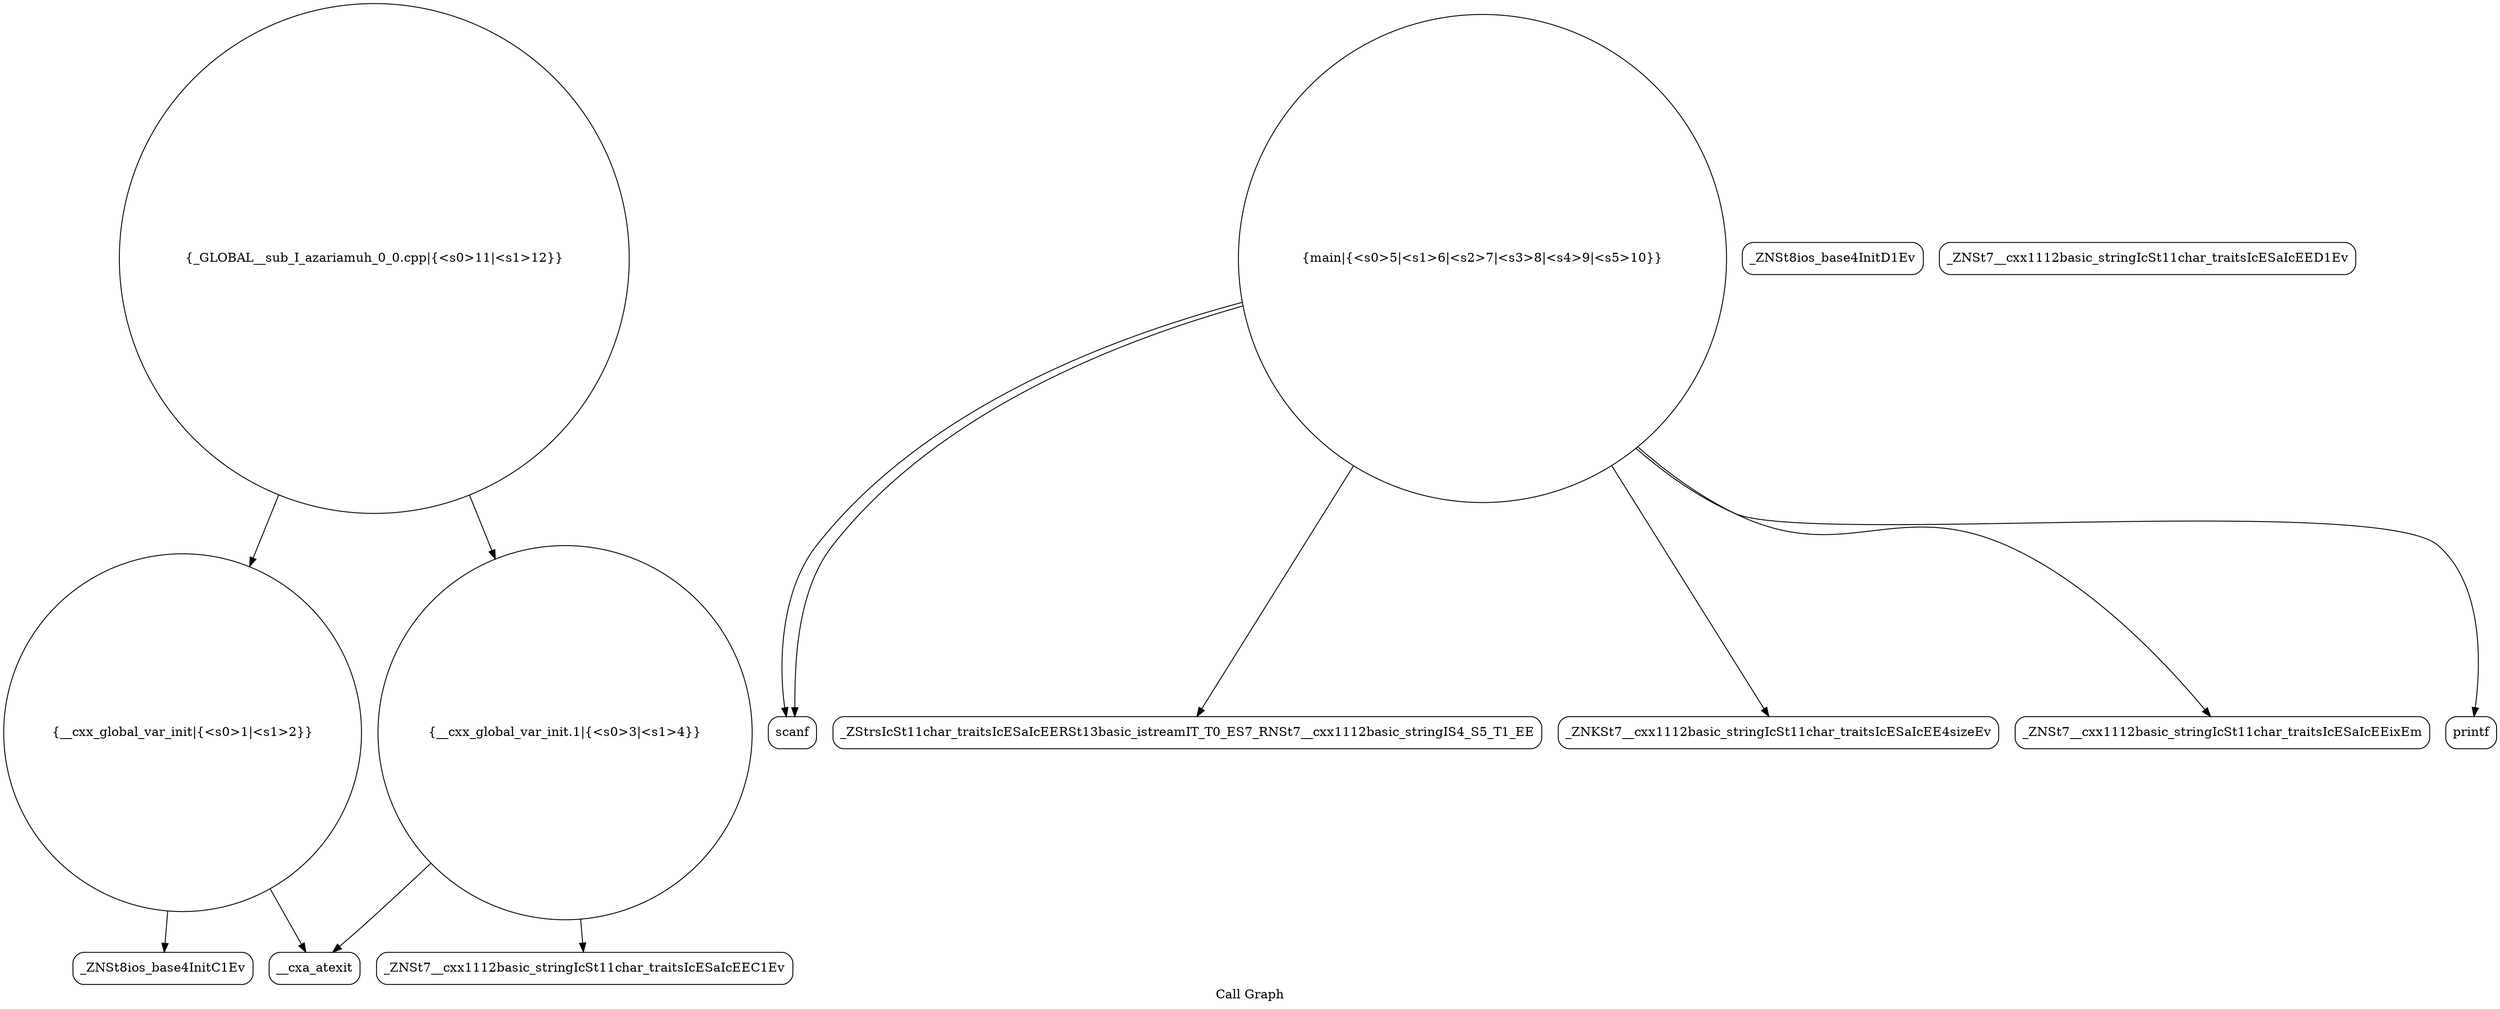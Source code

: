 digraph "Call Graph" {
	label="Call Graph";

	Node0x555ee85cff50 [shape=record,shape=circle,label="{__cxx_global_var_init|{<s0>1|<s1>2}}"];
	Node0x555ee85cff50:s0 -> Node0x555ee85d03e0[color=black];
	Node0x555ee85cff50:s1 -> Node0x555ee85d04e0[color=black];
	Node0x555ee85d06e0 [shape=record,shape=circle,label="{main|{<s0>5|<s1>6|<s2>7|<s3>8|<s4>9|<s5>10}}"];
	Node0x555ee85d06e0:s0 -> Node0x555ee85d0760[color=black];
	Node0x555ee85d06e0:s1 -> Node0x555ee85d0760[color=black];
	Node0x555ee85d06e0:s2 -> Node0x555ee85d07e0[color=black];
	Node0x555ee85d06e0:s3 -> Node0x555ee85d0860[color=black];
	Node0x555ee85d06e0:s4 -> Node0x555ee85d08e0[color=black];
	Node0x555ee85d06e0:s5 -> Node0x555ee85d0960[color=black];
	Node0x555ee85d0460 [shape=record,shape=Mrecord,label="{_ZNSt8ios_base4InitD1Ev}"];
	Node0x555ee85d07e0 [shape=record,shape=Mrecord,label="{_ZStrsIcSt11char_traitsIcESaIcEERSt13basic_istreamIT_T0_ES7_RNSt7__cxx1112basic_stringIS4_S5_T1_EE}"];
	Node0x555ee85d0560 [shape=record,shape=circle,label="{__cxx_global_var_init.1|{<s0>3|<s1>4}}"];
	Node0x555ee85d0560:s0 -> Node0x555ee85d05e0[color=black];
	Node0x555ee85d0560:s1 -> Node0x555ee85d04e0[color=black];
	Node0x555ee85d08e0 [shape=record,shape=Mrecord,label="{_ZNSt7__cxx1112basic_stringIcSt11char_traitsIcESaIcEEixEm}"];
	Node0x555ee85d0660 [shape=record,shape=Mrecord,label="{_ZNSt7__cxx1112basic_stringIcSt11char_traitsIcESaIcEED1Ev}"];
	Node0x555ee85d09e0 [shape=record,shape=circle,label="{_GLOBAL__sub_I_azariamuh_0_0.cpp|{<s0>11|<s1>12}}"];
	Node0x555ee85d09e0:s0 -> Node0x555ee85cff50[color=black];
	Node0x555ee85d09e0:s1 -> Node0x555ee85d0560[color=black];
	Node0x555ee85d03e0 [shape=record,shape=Mrecord,label="{_ZNSt8ios_base4InitC1Ev}"];
	Node0x555ee85d0760 [shape=record,shape=Mrecord,label="{scanf}"];
	Node0x555ee85d04e0 [shape=record,shape=Mrecord,label="{__cxa_atexit}"];
	Node0x555ee85d0860 [shape=record,shape=Mrecord,label="{_ZNKSt7__cxx1112basic_stringIcSt11char_traitsIcESaIcEE4sizeEv}"];
	Node0x555ee85d05e0 [shape=record,shape=Mrecord,label="{_ZNSt7__cxx1112basic_stringIcSt11char_traitsIcESaIcEEC1Ev}"];
	Node0x555ee85d0960 [shape=record,shape=Mrecord,label="{printf}"];
}
